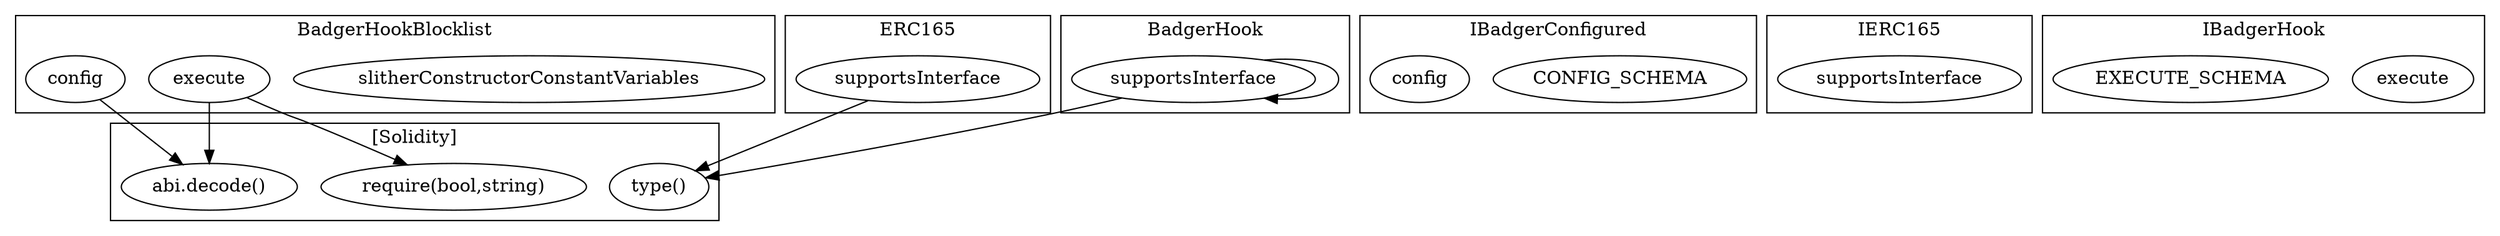 strict digraph {
subgraph cluster_5410_BadgerHookBlocklist {
label = "BadgerHookBlocklist"
"5410_slitherConstructorConstantVariables" [label="slitherConstructorConstantVariables"]
"5410_execute" [label="execute"]
"5410_config" [label="config"]
}subgraph cluster_6468_IBadgerConfigured {
label = "IBadgerConfigured"
"6468_CONFIG_SCHEMA" [label="CONFIG_SCHEMA"]
"6468_config" [label="config"]
}subgraph cluster_3081_ERC165 {
label = "ERC165"
"3081_supportsInterface" [label="supportsInterface"]
}subgraph cluster_3093_IERC165 {
label = "IERC165"
"3093_supportsInterface" [label="supportsInterface"]
}subgraph cluster_6488_IBadgerHook {
label = "IBadgerHook"
"6488_execute" [label="execute"]
"6488_EXECUTE_SCHEMA" [label="EXECUTE_SCHEMA"]
}subgraph cluster_4956_BadgerHook {
label = "BadgerHook"
"4956_supportsInterface" [label="supportsInterface"]
"4956_supportsInterface" -> "4956_supportsInterface"
}subgraph cluster_solidity {
label = "[Solidity]"
"abi.decode()" 
"require(bool,string)" 
"type()" 
"5410_execute" -> "require(bool,string)"
"3081_supportsInterface" -> "type()"
"4956_supportsInterface" -> "type()"
"5410_config" -> "abi.decode()"
"5410_execute" -> "abi.decode()"
}
}